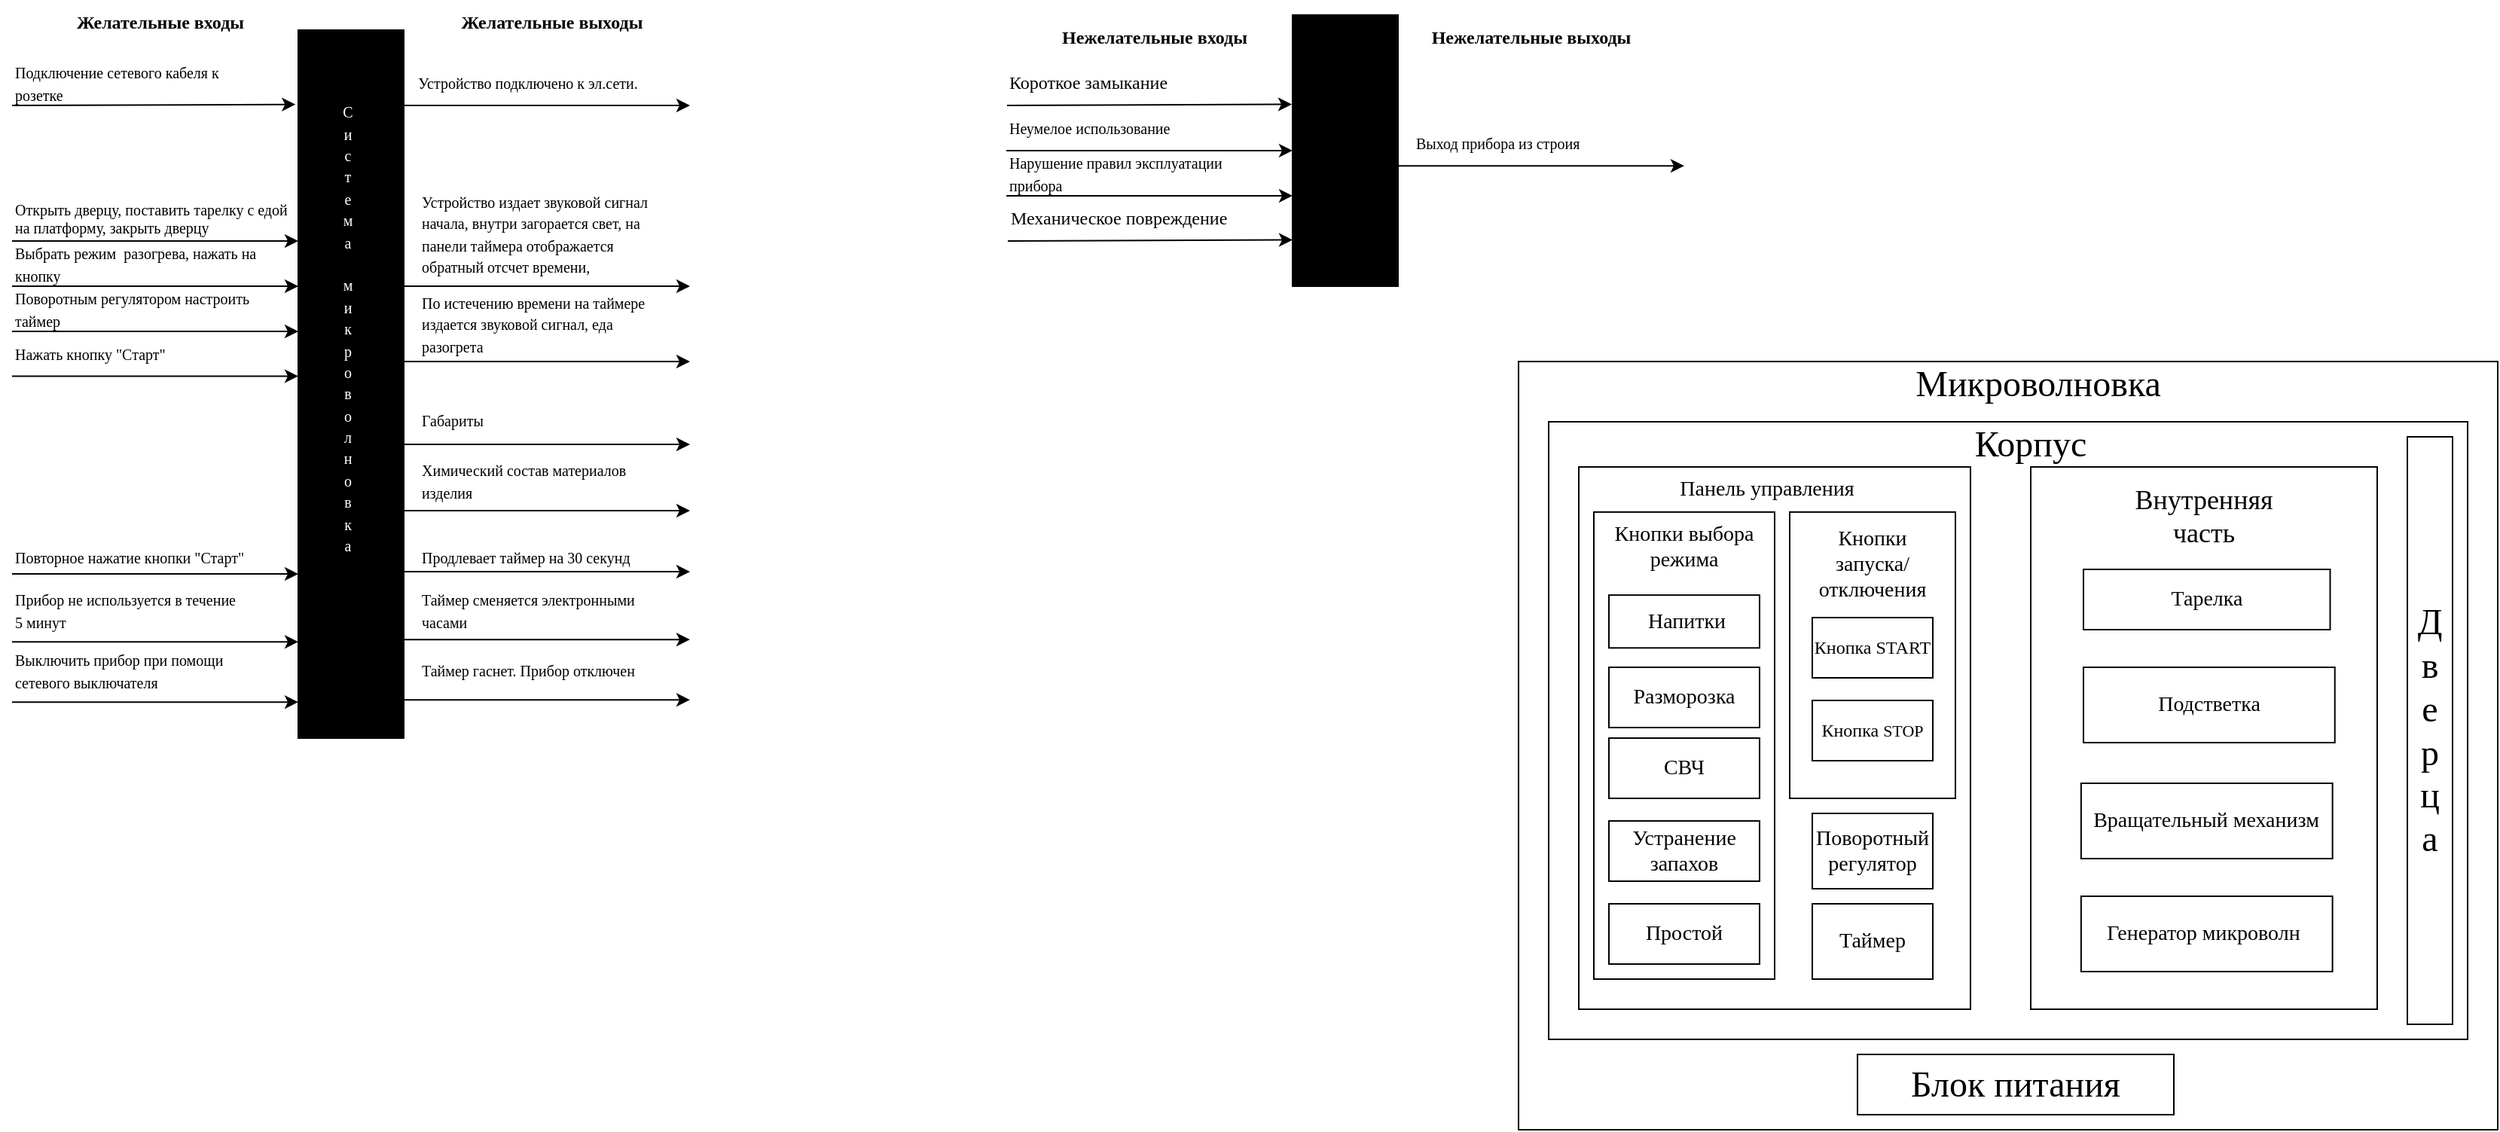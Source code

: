 <mxfile version="20.8.21" type="github">
  <diagram name="Page-1" id="kksrU-J7RmdfJkJG-z9g">
    <mxGraphModel dx="1236" dy="646" grid="1" gridSize="10" guides="1" tooltips="1" connect="1" arrows="1" fold="1" page="1" pageScale="1" pageWidth="827" pageHeight="1169" math="0" shadow="0">
      <root>
        <mxCell id="0" />
        <mxCell id="1" parent="0" />
        <mxCell id="RxlpYsVskv-hnWhugoj_-2" value="" style="rounded=0;whiteSpace=wrap;html=1;fillColor=#000000;" parent="1" vertex="1">
          <mxGeometry x="240" y="310" width="70" height="470" as="geometry" />
        </mxCell>
        <mxCell id="RxlpYsVskv-hnWhugoj_-3" value="&lt;font style=&quot;font-size: 10px;&quot; color=&quot;#ffffff&quot; face=&quot;Times New Roman&quot;&gt;С&lt;br&gt;и&lt;br&gt;с&lt;br&gt;т&lt;br&gt;е&lt;br&gt;м&lt;br&gt;а&lt;br&gt;&lt;br&gt;м&lt;br&gt;и&lt;br&gt;к&lt;br&gt;р&lt;br&gt;о&lt;br&gt;в&lt;br&gt;о&lt;br&gt;л&lt;br&gt;н&lt;br&gt;о&lt;br&gt;в&lt;br&gt;к&lt;br&gt;а&lt;br&gt;&amp;nbsp;&lt;/font&gt;" style="text;html=1;strokeColor=none;fillColor=none;align=center;verticalAlign=middle;whiteSpace=wrap;rounded=0;rotation=0;" parent="1" vertex="1">
          <mxGeometry x="220" y="509.71" width="105.6" height="10.22" as="geometry" />
        </mxCell>
        <mxCell id="RxlpYsVskv-hnWhugoj_-4" value="&lt;font face=&quot;Times New Roman&quot;&gt;&lt;b&gt;Желательные входы&amp;nbsp;&lt;/b&gt;&lt;/font&gt;" style="text;html=1;strokeColor=none;fillColor=none;align=center;verticalAlign=middle;whiteSpace=wrap;rounded=0;" parent="1" vertex="1">
          <mxGeometry x="80" y="290" width="140" height="30" as="geometry" />
        </mxCell>
        <mxCell id="RxlpYsVskv-hnWhugoj_-5" value="&lt;font face=&quot;Times New Roman&quot;&gt;&lt;b&gt;Желательные выходы&amp;nbsp;&lt;/b&gt;&lt;/font&gt;" style="text;html=1;strokeColor=none;fillColor=none;align=center;verticalAlign=middle;whiteSpace=wrap;rounded=0;" parent="1" vertex="1">
          <mxGeometry x="340" y="290" width="140" height="30" as="geometry" />
        </mxCell>
        <mxCell id="RxlpYsVskv-hnWhugoj_-6" value="&lt;font style=&quot;font-size: 10px;&quot;&gt;Подключение сетевого кабеля к&lt;br&gt;розетке&lt;/font&gt;" style="text;html=1;strokeColor=none;fillColor=none;align=left;verticalAlign=middle;whiteSpace=wrap;rounded=0;fontFamily=Times New Roman;" parent="1" vertex="1">
          <mxGeometry x="50" y="330" width="170" height="30" as="geometry" />
        </mxCell>
        <mxCell id="RxlpYsVskv-hnWhugoj_-7" value="" style="endArrow=classic;html=1;rounded=0;fontFamily=Times New Roman;fontSize=10;entryX=-0.026;entryY=0.105;entryDx=0;entryDy=0;entryPerimeter=0;" parent="1" target="RxlpYsVskv-hnWhugoj_-2" edge="1">
          <mxGeometry width="50" height="50" relative="1" as="geometry">
            <mxPoint x="50" y="360" as="sourcePoint" />
            <mxPoint x="190" y="370" as="targetPoint" />
          </mxGeometry>
        </mxCell>
        <mxCell id="RxlpYsVskv-hnWhugoj_-9" value="" style="endArrow=classic;html=1;rounded=0;fontFamily=Times New Roman;fontSize=10;entryX=0;entryY=0.152;entryDx=0;entryDy=0;entryPerimeter=0;" parent="1" edge="1">
          <mxGeometry width="50" height="50" relative="1" as="geometry">
            <mxPoint x="50" y="450" as="sourcePoint" />
            <mxPoint x="240" y="450" as="targetPoint" />
          </mxGeometry>
        </mxCell>
        <mxCell id="RxlpYsVskv-hnWhugoj_-10" value="&lt;font style=&quot;font-size: 10px;&quot;&gt;Устройство подключено к эл.сети.&amp;nbsp;&amp;nbsp;&lt;/font&gt;" style="text;html=1;strokeColor=none;fillColor=none;align=center;verticalAlign=middle;whiteSpace=wrap;rounded=0;fontFamily=Times New Roman;" parent="1" vertex="1">
          <mxGeometry x="310" y="330" width="170" height="30" as="geometry" />
        </mxCell>
        <mxCell id="RxlpYsVskv-hnWhugoj_-11" value="" style="endArrow=classic;html=1;rounded=0;fontFamily=Times New Roman;fontSize=10;entryX=0;entryY=0.152;entryDx=0;entryDy=0;entryPerimeter=0;" parent="1" edge="1">
          <mxGeometry width="50" height="50" relative="1" as="geometry">
            <mxPoint x="310" y="360" as="sourcePoint" />
            <mxPoint x="500" y="360" as="targetPoint" />
          </mxGeometry>
        </mxCell>
        <mxCell id="RxlpYsVskv-hnWhugoj_-14" value="Открыть дверцу, поставить тарелку с едой на платформу, закрыть дверцу&amp;nbsp;" style="text;html=1;strokeColor=none;fillColor=none;align=left;verticalAlign=middle;whiteSpace=wrap;rounded=0;fontSize=10;fontFamily=Times New Roman;" parent="1" vertex="1">
          <mxGeometry x="50" y="420" width="190" height="30" as="geometry" />
        </mxCell>
        <mxCell id="RxlpYsVskv-hnWhugoj_-15" value="&lt;span style=&quot;font-size: 10px;&quot;&gt;Выбрать режим&amp;nbsp; разогрева, нажать на кнопку&amp;nbsp;&lt;/span&gt;" style="text;html=1;strokeColor=none;fillColor=none;align=left;verticalAlign=middle;whiteSpace=wrap;rounded=0;fontFamily=Times New Roman;" parent="1" vertex="1">
          <mxGeometry x="50" y="450" width="170" height="30" as="geometry" />
        </mxCell>
        <mxCell id="RxlpYsVskv-hnWhugoj_-16" value="" style="endArrow=classic;html=1;rounded=0;fontFamily=Times New Roman;fontSize=10;entryX=0;entryY=0.152;entryDx=0;entryDy=0;entryPerimeter=0;" parent="1" edge="1">
          <mxGeometry width="50" height="50" relative="1" as="geometry">
            <mxPoint x="50" y="480" as="sourcePoint" />
            <mxPoint x="240" y="480" as="targetPoint" />
          </mxGeometry>
        </mxCell>
        <mxCell id="RxlpYsVskv-hnWhugoj_-19" value="&lt;span style=&quot;font-size: 10px;&quot;&gt;Поворотным регулятором настроить таймер&lt;/span&gt;" style="text;html=1;strokeColor=none;fillColor=none;align=left;verticalAlign=middle;whiteSpace=wrap;rounded=0;fontFamily=Times New Roman;" parent="1" vertex="1">
          <mxGeometry x="50" y="480" width="170" height="30" as="geometry" />
        </mxCell>
        <mxCell id="RxlpYsVskv-hnWhugoj_-20" value="" style="endArrow=classic;html=1;rounded=0;fontFamily=Times New Roman;fontSize=10;entryX=0;entryY=0.152;entryDx=0;entryDy=0;entryPerimeter=0;" parent="1" edge="1">
          <mxGeometry width="50" height="50" relative="1" as="geometry">
            <mxPoint x="50" y="510" as="sourcePoint" />
            <mxPoint x="240" y="510" as="targetPoint" />
          </mxGeometry>
        </mxCell>
        <mxCell id="RxlpYsVskv-hnWhugoj_-23" value="&lt;span style=&quot;font-size: 10px;&quot;&gt;Нажать кнопку &quot;Старт&quot;&lt;/span&gt;" style="text;html=1;strokeColor=none;fillColor=none;align=left;verticalAlign=middle;whiteSpace=wrap;rounded=0;fontFamily=Times New Roman;" parent="1" vertex="1">
          <mxGeometry x="50" y="509.71" width="170" height="30" as="geometry" />
        </mxCell>
        <mxCell id="RxlpYsVskv-hnWhugoj_-24" value="" style="endArrow=classic;html=1;rounded=0;fontFamily=Times New Roman;fontSize=10;entryX=0;entryY=0.152;entryDx=0;entryDy=0;entryPerimeter=0;" parent="1" edge="1">
          <mxGeometry width="50" height="50" relative="1" as="geometry">
            <mxPoint x="50" y="539.71" as="sourcePoint" />
            <mxPoint x="240" y="539.71" as="targetPoint" />
          </mxGeometry>
        </mxCell>
        <mxCell id="RxlpYsVskv-hnWhugoj_-25" value="&lt;span style=&quot;font-size: 10px;&quot;&gt;Устройство издает звуковой сигнал начала, внутри загорается свет, на панели таймера отображается обратный отсчет времени,&lt;/span&gt;" style="text;html=1;strokeColor=none;fillColor=none;align=left;verticalAlign=middle;whiteSpace=wrap;rounded=0;fontFamily=Times New Roman;" parent="1" vertex="1">
          <mxGeometry x="320" y="430" width="170" height="30" as="geometry" />
        </mxCell>
        <mxCell id="RxlpYsVskv-hnWhugoj_-26" value="" style="endArrow=classic;html=1;rounded=0;fontFamily=Times New Roman;fontSize=10;entryX=0;entryY=0.152;entryDx=0;entryDy=0;entryPerimeter=0;" parent="1" edge="1">
          <mxGeometry width="50" height="50" relative="1" as="geometry">
            <mxPoint x="310" y="480" as="sourcePoint" />
            <mxPoint x="500" y="480" as="targetPoint" />
          </mxGeometry>
        </mxCell>
        <mxCell id="RxlpYsVskv-hnWhugoj_-30" value="&lt;font style=&quot;font-size: 10px;&quot;&gt;По истечению времени на таймере издается звуковой сигнал, еда разогрета&amp;nbsp;&amp;nbsp;&lt;/font&gt;" style="text;html=1;strokeColor=none;fillColor=none;align=left;verticalAlign=middle;whiteSpace=wrap;rounded=0;fontFamily=Times New Roman;" parent="1" vertex="1">
          <mxGeometry x="320" y="489.93" width="170" height="30" as="geometry" />
        </mxCell>
        <mxCell id="RxlpYsVskv-hnWhugoj_-31" value="" style="endArrow=classic;html=1;rounded=0;fontFamily=Times New Roman;fontSize=10;entryX=0;entryY=0.152;entryDx=0;entryDy=0;entryPerimeter=0;" parent="1" edge="1">
          <mxGeometry width="50" height="50" relative="1" as="geometry">
            <mxPoint x="310" y="530" as="sourcePoint" />
            <mxPoint x="500" y="530" as="targetPoint" />
          </mxGeometry>
        </mxCell>
        <mxCell id="RxlpYsVskv-hnWhugoj_-32" value="&lt;font style=&quot;font-size: 10px;&quot;&gt;Габариты&lt;/font&gt;" style="text;html=1;strokeColor=none;fillColor=none;align=left;verticalAlign=middle;whiteSpace=wrap;rounded=0;fontFamily=Times New Roman;" parent="1" vertex="1">
          <mxGeometry x="320" y="554" width="170" height="30" as="geometry" />
        </mxCell>
        <mxCell id="RxlpYsVskv-hnWhugoj_-33" value="" style="endArrow=classic;html=1;rounded=0;fontFamily=Times New Roman;fontSize=10;entryX=0;entryY=0.152;entryDx=0;entryDy=0;entryPerimeter=0;" parent="1" edge="1">
          <mxGeometry width="50" height="50" relative="1" as="geometry">
            <mxPoint x="310" y="585" as="sourcePoint" />
            <mxPoint x="500" y="585" as="targetPoint" />
          </mxGeometry>
        </mxCell>
        <mxCell id="RxlpYsVskv-hnWhugoj_-36" value="&lt;span style=&quot;font-size: 10px;&quot;&gt;Химический состав материалов изделия&lt;/span&gt;" style="text;html=1;strokeColor=none;fillColor=none;align=left;verticalAlign=middle;whiteSpace=wrap;rounded=0;fontFamily=Times New Roman;" parent="1" vertex="1">
          <mxGeometry x="320" y="593.93" width="170" height="30" as="geometry" />
        </mxCell>
        <mxCell id="RxlpYsVskv-hnWhugoj_-37" value="" style="endArrow=classic;html=1;rounded=0;fontFamily=Times New Roman;fontSize=10;entryX=0;entryY=0.152;entryDx=0;entryDy=0;entryPerimeter=0;" parent="1" edge="1">
          <mxGeometry width="50" height="50" relative="1" as="geometry">
            <mxPoint x="310" y="629" as="sourcePoint" />
            <mxPoint x="500" y="629" as="targetPoint" />
          </mxGeometry>
        </mxCell>
        <mxCell id="RxlpYsVskv-hnWhugoj_-38" value="&lt;font style=&quot;font-size: 10px;&quot;&gt;Повторное нажатие кнопки &quot;Старт&quot;&amp;nbsp;&lt;/font&gt;" style="text;html=1;strokeColor=none;fillColor=none;align=left;verticalAlign=middle;whiteSpace=wrap;rounded=0;fontFamily=Times New Roman;" parent="1" vertex="1">
          <mxGeometry x="50" y="644.93" width="170" height="30" as="geometry" />
        </mxCell>
        <mxCell id="RxlpYsVskv-hnWhugoj_-39" value="" style="endArrow=classic;html=1;rounded=0;fontFamily=Times New Roman;fontSize=10;entryX=0;entryY=0.152;entryDx=0;entryDy=0;entryPerimeter=0;" parent="1" edge="1">
          <mxGeometry width="50" height="50" relative="1" as="geometry">
            <mxPoint x="50" y="671" as="sourcePoint" />
            <mxPoint x="240" y="671" as="targetPoint" />
          </mxGeometry>
        </mxCell>
        <mxCell id="RxlpYsVskv-hnWhugoj_-40" value="&lt;font style=&quot;font-size: 10px;&quot;&gt;Продлевает таймер на 30 секунд&lt;/font&gt;" style="text;html=1;strokeColor=none;fillColor=none;align=left;verticalAlign=middle;whiteSpace=wrap;rounded=0;fontFamily=Times New Roman;" parent="1" vertex="1">
          <mxGeometry x="320" y="644.93" width="170" height="30" as="geometry" />
        </mxCell>
        <mxCell id="RxlpYsVskv-hnWhugoj_-41" value="" style="endArrow=classic;html=1;rounded=0;fontFamily=Times New Roman;fontSize=10;entryX=0;entryY=0.152;entryDx=0;entryDy=0;entryPerimeter=0;" parent="1" edge="1">
          <mxGeometry width="50" height="50" relative="1" as="geometry">
            <mxPoint x="310" y="669.55" as="sourcePoint" />
            <mxPoint x="500" y="669.55" as="targetPoint" />
          </mxGeometry>
        </mxCell>
        <mxCell id="RxlpYsVskv-hnWhugoj_-44" value="&lt;font style=&quot;font-size: 10px;&quot;&gt;Прибор не используется в течение&lt;br/&gt;5 минут&lt;/font&gt;" style="text;html=1;strokeColor=none;fillColor=none;align=left;verticalAlign=middle;whiteSpace=wrap;rounded=0;fontFamily=Times New Roman;" parent="1" vertex="1">
          <mxGeometry x="50" y="680" width="170" height="30" as="geometry" />
        </mxCell>
        <mxCell id="RxlpYsVskv-hnWhugoj_-45" value="" style="endArrow=classic;html=1;rounded=0;fontFamily=Times New Roman;fontSize=10;entryX=0;entryY=0.152;entryDx=0;entryDy=0;entryPerimeter=0;" parent="1" edge="1">
          <mxGeometry width="50" height="50" relative="1" as="geometry">
            <mxPoint x="50" y="716.07" as="sourcePoint" />
            <mxPoint x="240" y="716.07" as="targetPoint" />
          </mxGeometry>
        </mxCell>
        <mxCell id="RxlpYsVskv-hnWhugoj_-46" value="&lt;span style=&quot;font-size: 10px;&quot;&gt;Таймер сменяется электронными часами&lt;/span&gt;" style="text;html=1;strokeColor=none;fillColor=none;align=left;verticalAlign=middle;whiteSpace=wrap;rounded=0;fontFamily=Times New Roman;" parent="1" vertex="1">
          <mxGeometry x="320" y="680" width="170" height="30" as="geometry" />
        </mxCell>
        <mxCell id="RxlpYsVskv-hnWhugoj_-51" value="&lt;font style=&quot;font-size: 10px;&quot;&gt;Выключить прибор при помощи&lt;br&gt;сетевого выключателя&lt;/font&gt;" style="text;html=1;strokeColor=none;fillColor=none;align=left;verticalAlign=middle;whiteSpace=wrap;rounded=0;fontFamily=Times New Roman;" parent="1" vertex="1">
          <mxGeometry x="50" y="720" width="170" height="30" as="geometry" />
        </mxCell>
        <mxCell id="RxlpYsVskv-hnWhugoj_-52" value="" style="endArrow=classic;html=1;rounded=0;fontFamily=Times New Roman;fontSize=10;entryX=0;entryY=0.152;entryDx=0;entryDy=0;entryPerimeter=0;" parent="1" edge="1">
          <mxGeometry width="50" height="50" relative="1" as="geometry">
            <mxPoint x="50" y="756.07" as="sourcePoint" />
            <mxPoint x="240" y="756.07" as="targetPoint" />
          </mxGeometry>
        </mxCell>
        <mxCell id="RxlpYsVskv-hnWhugoj_-53" value="" style="endArrow=classic;html=1;rounded=0;fontFamily=Times New Roman;fontSize=10;entryX=0;entryY=0.152;entryDx=0;entryDy=0;entryPerimeter=0;" parent="1" edge="1">
          <mxGeometry width="50" height="50" relative="1" as="geometry">
            <mxPoint x="310" y="714.58" as="sourcePoint" />
            <mxPoint x="500" y="714.58" as="targetPoint" />
          </mxGeometry>
        </mxCell>
        <mxCell id="RxlpYsVskv-hnWhugoj_-54" value="&lt;font style=&quot;font-size: 10px;&quot;&gt;Таймер гаснет. Прибор отключен&lt;/font&gt;" style="text;html=1;strokeColor=none;fillColor=none;align=left;verticalAlign=middle;whiteSpace=wrap;rounded=0;fontFamily=Times New Roman;" parent="1" vertex="1">
          <mxGeometry x="320" y="720" width="170" height="30" as="geometry" />
        </mxCell>
        <mxCell id="RxlpYsVskv-hnWhugoj_-55" value="" style="endArrow=classic;html=1;rounded=0;fontFamily=Times New Roman;fontSize=10;entryX=0;entryY=0.152;entryDx=0;entryDy=0;entryPerimeter=0;" parent="1" edge="1">
          <mxGeometry width="50" height="50" relative="1" as="geometry">
            <mxPoint x="310" y="754.58" as="sourcePoint" />
            <mxPoint x="500" y="754.58" as="targetPoint" />
          </mxGeometry>
        </mxCell>
        <mxCell id="RxlpYsVskv-hnWhugoj_-92" value="" style="rounded=0;whiteSpace=wrap;html=1;fillColor=#000000;" parent="1" vertex="1">
          <mxGeometry x="900" y="300" width="70" height="180" as="geometry" />
        </mxCell>
        <mxCell id="RxlpYsVskv-hnWhugoj_-94" value="&lt;font face=&quot;Times New Roman&quot;&gt;&lt;b&gt;Нежелательные входы&amp;nbsp;&lt;/b&gt;&lt;/font&gt;" style="text;html=1;strokeColor=none;fillColor=none;align=center;verticalAlign=middle;whiteSpace=wrap;rounded=0;" parent="1" vertex="1">
          <mxGeometry x="740" y="300" width="140" height="30" as="geometry" />
        </mxCell>
        <mxCell id="RxlpYsVskv-hnWhugoj_-95" value="&lt;font face=&quot;Times New Roman&quot;&gt;&lt;b&gt;Нежелательные выходы&amp;nbsp;&lt;/b&gt;&lt;/font&gt;" style="text;html=1;strokeColor=none;fillColor=none;align=center;verticalAlign=middle;whiteSpace=wrap;rounded=0;" parent="1" vertex="1">
          <mxGeometry x="990" y="300" width="140" height="30" as="geometry" />
        </mxCell>
        <mxCell id="RxlpYsVskv-hnWhugoj_-96" value="Короткое замыкание" style="text;html=1;strokeColor=none;fillColor=none;align=left;verticalAlign=middle;whiteSpace=wrap;rounded=0;fontFamily=Times New Roman;" parent="1" vertex="1">
          <mxGeometry x="710.49" y="329.96" width="170" height="30" as="geometry" />
        </mxCell>
        <mxCell id="RxlpYsVskv-hnWhugoj_-97" value="" style="endArrow=classic;html=1;rounded=0;fontFamily=Times New Roman;fontSize=10;entryX=-0.014;entryY=0.088;entryDx=0;entryDy=0;entryPerimeter=0;" parent="1" edge="1">
          <mxGeometry width="50" height="50" relative="1" as="geometry">
            <mxPoint x="710.49" y="359.96" as="sourcePoint" />
            <mxPoint x="899.51" y="359.24" as="targetPoint" />
          </mxGeometry>
        </mxCell>
        <mxCell id="RxlpYsVskv-hnWhugoj_-98" value="" style="endArrow=classic;html=1;rounded=0;fontFamily=Times New Roman;fontSize=10;entryX=0;entryY=0.152;entryDx=0;entryDy=0;entryPerimeter=0;" parent="1" edge="1">
          <mxGeometry width="50" height="50" relative="1" as="geometry">
            <mxPoint x="710" y="389.98" as="sourcePoint" />
            <mxPoint x="900" y="389.98" as="targetPoint" />
          </mxGeometry>
        </mxCell>
        <mxCell id="RxlpYsVskv-hnWhugoj_-101" value="Неумелое использование" style="text;html=1;strokeColor=none;fillColor=none;align=left;verticalAlign=middle;whiteSpace=wrap;rounded=0;fontSize=10;fontFamily=Times New Roman;" parent="1" vertex="1">
          <mxGeometry x="710" y="359.98" width="190" height="30" as="geometry" />
        </mxCell>
        <mxCell id="RxlpYsVskv-hnWhugoj_-102" value="&lt;font style=&quot;font-size: 10px;&quot;&gt;Нарушение правил эксплуатации&lt;br&gt;прибора&lt;/font&gt;" style="text;html=1;strokeColor=none;fillColor=none;align=left;verticalAlign=middle;whiteSpace=wrap;rounded=0;fontFamily=Times New Roman;" parent="1" vertex="1">
          <mxGeometry x="710" y="389.98" width="170" height="30" as="geometry" />
        </mxCell>
        <mxCell id="RxlpYsVskv-hnWhugoj_-103" value="" style="endArrow=classic;html=1;rounded=0;fontFamily=Times New Roman;fontSize=10;entryX=0;entryY=0.152;entryDx=0;entryDy=0;entryPerimeter=0;" parent="1" edge="1">
          <mxGeometry width="50" height="50" relative="1" as="geometry">
            <mxPoint x="710" y="419.98" as="sourcePoint" />
            <mxPoint x="900" y="419.98" as="targetPoint" />
          </mxGeometry>
        </mxCell>
        <mxCell id="RxlpYsVskv-hnWhugoj_-109" value="" style="endArrow=classic;html=1;rounded=0;fontFamily=Times New Roman;fontSize=10;entryX=0;entryY=0.152;entryDx=0;entryDy=0;entryPerimeter=0;" parent="1" edge="1">
          <mxGeometry width="50" height="50" relative="1" as="geometry">
            <mxPoint x="970" y="400.07" as="sourcePoint" />
            <mxPoint x="1160" y="400.07" as="targetPoint" />
          </mxGeometry>
        </mxCell>
        <mxCell id="RxlpYsVskv-hnWhugoj_-128" value="Механическое повреждение" style="text;html=1;strokeColor=none;fillColor=none;align=left;verticalAlign=middle;whiteSpace=wrap;rounded=0;fontFamily=Times New Roman;" parent="1" vertex="1">
          <mxGeometry x="710.98" y="419.98" width="170" height="30" as="geometry" />
        </mxCell>
        <mxCell id="RxlpYsVskv-hnWhugoj_-129" value="" style="endArrow=classic;html=1;rounded=0;fontFamily=Times New Roman;fontSize=10;entryX=-0.014;entryY=0.088;entryDx=0;entryDy=0;entryPerimeter=0;" parent="1" edge="1">
          <mxGeometry width="50" height="50" relative="1" as="geometry">
            <mxPoint x="710.98" y="449.98" as="sourcePoint" />
            <mxPoint x="900" y="449.26" as="targetPoint" />
          </mxGeometry>
        </mxCell>
        <mxCell id="RxlpYsVskv-hnWhugoj_-130" value="&lt;span style=&quot;font-size: 10px;&quot;&gt;Выход прибора из строия&lt;/span&gt;" style="text;html=1;strokeColor=none;fillColor=none;align=left;verticalAlign=middle;whiteSpace=wrap;rounded=0;fontFamily=Times New Roman;" parent="1" vertex="1">
          <mxGeometry x="980" y="370" width="170" height="30" as="geometry" />
        </mxCell>
        <mxCell id="RxlpYsVskv-hnWhugoj_-132" value="" style="rounded=0;whiteSpace=wrap;html=1;labelBackgroundColor=#ffffff;fontFamily=Times New Roman;fontSize=10;fontColor=#ffffff;fillColor=none;" parent="1" vertex="1">
          <mxGeometry x="1050" y="530" width="650" height="510" as="geometry" />
        </mxCell>
        <mxCell id="RxlpYsVskv-hnWhugoj_-135" value="&lt;font style=&quot;&quot; color=&quot;#000000&quot;&gt;&lt;font style=&quot;font-size: 24px;&quot;&gt;Микроволновка&lt;/font&gt;&lt;br&gt;&lt;/font&gt;" style="text;html=1;strokeColor=none;fillColor=none;align=center;verticalAlign=middle;whiteSpace=wrap;rounded=0;fontSize=10;fontFamily=Times New Roman;fontColor=#ffffff;" parent="1" vertex="1">
          <mxGeometry x="1365" y="530" width="60" height="30" as="geometry" />
        </mxCell>
        <mxCell id="RxlpYsVskv-hnWhugoj_-136" value="" style="rounded=0;whiteSpace=wrap;html=1;labelBackgroundColor=#ffffff;fontFamily=Times New Roman;fontSize=24;fontColor=#000000;fillColor=none;" parent="1" vertex="1">
          <mxGeometry x="1070" y="570" width="610" height="410" as="geometry" />
        </mxCell>
        <mxCell id="RxlpYsVskv-hnWhugoj_-137" value="Блок питания" style="rounded=0;whiteSpace=wrap;html=1;labelBackgroundColor=#ffffff;fontFamily=Times New Roman;fontSize=24;fontColor=#000000;fillColor=none;" parent="1" vertex="1">
          <mxGeometry x="1275" y="990" width="210" height="40" as="geometry" />
        </mxCell>
        <mxCell id="RxlpYsVskv-hnWhugoj_-138" value="Корпус" style="text;html=1;strokeColor=none;fillColor=none;align=center;verticalAlign=middle;whiteSpace=wrap;rounded=0;fontSize=24;fontFamily=Times New Roman;fontColor=#000000;" parent="1" vertex="1">
          <mxGeometry x="1360" y="570" width="60" height="30" as="geometry" />
        </mxCell>
        <mxCell id="RxlpYsVskv-hnWhugoj_-139" value="Д&lt;br&gt;в&lt;br&gt;е&lt;br&gt;р&lt;br&gt;ц&lt;br&gt;а" style="rounded=0;whiteSpace=wrap;html=1;labelBackgroundColor=#ffffff;fontFamily=Times New Roman;fontSize=24;fontColor=#000000;fillColor=none;" parent="1" vertex="1">
          <mxGeometry x="1640" y="580" width="30" height="390" as="geometry" />
        </mxCell>
        <mxCell id="RxlpYsVskv-hnWhugoj_-141" value="" style="rounded=0;whiteSpace=wrap;html=1;labelBackgroundColor=#ffffff;fontFamily=Times New Roman;fontSize=24;fontColor=#000000;fillColor=none;" parent="1" vertex="1">
          <mxGeometry x="1090" y="600" width="260" height="360" as="geometry" />
        </mxCell>
        <mxCell id="RxlpYsVskv-hnWhugoj_-142" value="&lt;font style=&quot;font-size: 14px;&quot;&gt;Панель управления&lt;/font&gt;" style="text;html=1;strokeColor=none;fillColor=none;align=center;verticalAlign=middle;whiteSpace=wrap;rounded=0;fontSize=24;fontFamily=Times New Roman;fontColor=#000000;" parent="1" vertex="1">
          <mxGeometry x="1140" y="597.86" width="150" height="26.07" as="geometry" />
        </mxCell>
        <mxCell id="RxlpYsVskv-hnWhugoj_-143" value="" style="rounded=0;whiteSpace=wrap;html=1;labelBackgroundColor=#ffffff;fontFamily=Times New Roman;fontSize=11;fontColor=#000000;fillColor=none;" parent="1" vertex="1">
          <mxGeometry x="1100" y="629.93" width="120" height="310.07" as="geometry" />
        </mxCell>
        <mxCell id="RxlpYsVskv-hnWhugoj_-144" value="&lt;font style=&quot;font-size: 14px;&quot;&gt;Кнопки выбора режима&lt;/font&gt;" style="text;html=1;strokeColor=none;fillColor=none;align=center;verticalAlign=middle;whiteSpace=wrap;rounded=0;fontSize=11;fontFamily=Times New Roman;fontColor=#000000;" parent="1" vertex="1">
          <mxGeometry x="1105" y="638" width="110" height="30" as="geometry" />
        </mxCell>
        <mxCell id="RxlpYsVskv-hnWhugoj_-145" value="" style="rounded=0;whiteSpace=wrap;html=1;labelBackgroundColor=#ffffff;fontFamily=Times New Roman;fontSize=11;fontColor=#000000;fillColor=none;" parent="1" vertex="1">
          <mxGeometry x="1230" y="629.93" width="110" height="190.07" as="geometry" />
        </mxCell>
        <mxCell id="RxlpYsVskv-hnWhugoj_-146" value="&lt;font style=&quot;font-size: 14px;&quot;&gt;Кнопки запуска/отключения&lt;/font&gt;" style="text;html=1;strokeColor=none;fillColor=none;align=center;verticalAlign=middle;whiteSpace=wrap;rounded=0;fontSize=11;fontFamily=Times New Roman;fontColor=#000000;" parent="1" vertex="1">
          <mxGeometry x="1255" y="650" width="60" height="30" as="geometry" />
        </mxCell>
        <mxCell id="RxlpYsVskv-hnWhugoj_-147" value="&lt;font style=&quot;font-size: 12px;&quot;&gt;Кнопка START&lt;/font&gt;" style="rounded=0;whiteSpace=wrap;html=1;labelBackgroundColor=#ffffff;fontFamily=Times New Roman;fontSize=11;fontColor=#000000;fillColor=none;" parent="1" vertex="1">
          <mxGeometry x="1245" y="700" width="80" height="40" as="geometry" />
        </mxCell>
        <mxCell id="RxlpYsVskv-hnWhugoj_-150" value="&lt;font style=&quot;font-size: 14px;&quot;&gt;Поворотный регулятор&lt;/font&gt;" style="rounded=0;whiteSpace=wrap;html=1;labelBackgroundColor=#ffffff;fontFamily=Times New Roman;fontSize=11;fontColor=#000000;fillColor=none;" parent="1" vertex="1">
          <mxGeometry x="1245" y="830" width="80" height="50" as="geometry" />
        </mxCell>
        <mxCell id="RxlpYsVskv-hnWhugoj_-151" value="&lt;font style=&quot;font-size: 14px;&quot;&gt;Таймер&lt;/font&gt;" style="rounded=0;whiteSpace=wrap;html=1;labelBackgroundColor=#ffffff;fontFamily=Times New Roman;fontSize=11;fontColor=#000000;fillColor=none;" parent="1" vertex="1">
          <mxGeometry x="1245" y="890" width="80" height="50" as="geometry" />
        </mxCell>
        <mxCell id="RxlpYsVskv-hnWhugoj_-152" value="&lt;font style=&quot;font-size: 14px;&quot;&gt;&amp;nbsp;Напитки&lt;/font&gt;" style="rounded=0;whiteSpace=wrap;html=1;labelBackgroundColor=#ffffff;fontFamily=Times New Roman;fontSize=11;fontColor=#000000;fillColor=none;" parent="1" vertex="1">
          <mxGeometry x="1110" y="685.07" width="100" height="35.07" as="geometry" />
        </mxCell>
        <mxCell id="RxlpYsVskv-hnWhugoj_-153" value="&lt;font style=&quot;font-size: 14px;&quot;&gt;Разморозка&lt;/font&gt;" style="rounded=0;whiteSpace=wrap;html=1;labelBackgroundColor=#ffffff;fontFamily=Times New Roman;fontSize=11;fontColor=#000000;fillColor=none;" parent="1" vertex="1">
          <mxGeometry x="1110" y="733" width="100" height="40" as="geometry" />
        </mxCell>
        <mxCell id="RxlpYsVskv-hnWhugoj_-154" value="&lt;font style=&quot;font-size: 14px;&quot;&gt;СВЧ&lt;/font&gt;" style="rounded=0;whiteSpace=wrap;html=1;labelBackgroundColor=#ffffff;fontFamily=Times New Roman;fontSize=11;fontColor=#000000;fillColor=none;" parent="1" vertex="1">
          <mxGeometry x="1110" y="780" width="100" height="40" as="geometry" />
        </mxCell>
        <mxCell id="RxlpYsVskv-hnWhugoj_-155" value="&lt;font style=&quot;font-size: 14px;&quot;&gt;Устранение запахов&lt;/font&gt;" style="rounded=0;whiteSpace=wrap;html=1;labelBackgroundColor=#ffffff;fontFamily=Times New Roman;fontSize=11;fontColor=#000000;fillColor=none;" parent="1" vertex="1">
          <mxGeometry x="1110" y="835" width="100" height="40" as="geometry" />
        </mxCell>
        <mxCell id="RxlpYsVskv-hnWhugoj_-156" value="&lt;font style=&quot;font-size: 14px;&quot;&gt;Простой&lt;/font&gt;" style="rounded=0;whiteSpace=wrap;html=1;labelBackgroundColor=#ffffff;fontFamily=Times New Roman;fontSize=11;fontColor=#000000;fillColor=none;" parent="1" vertex="1">
          <mxGeometry x="1110" y="890" width="100" height="40" as="geometry" />
        </mxCell>
        <mxCell id="RxlpYsVskv-hnWhugoj_-158" value="" style="rounded=0;whiteSpace=wrap;html=1;labelBackgroundColor=#ffffff;fontFamily=Times New Roman;fontSize=11;fontColor=#000000;fillColor=none;" parent="1" vertex="1">
          <mxGeometry x="1390" y="600" width="230" height="360" as="geometry" />
        </mxCell>
        <mxCell id="RxlpYsVskv-hnWhugoj_-160" value="&lt;font style=&quot;font-size: 18px;&quot;&gt;Внутренняя часть&lt;/font&gt;" style="text;html=1;strokeColor=none;fillColor=none;align=center;verticalAlign=middle;whiteSpace=wrap;rounded=0;fontSize=11;fontFamily=Times New Roman;fontColor=#000000;" parent="1" vertex="1">
          <mxGeometry x="1436.25" y="615.07" width="137.5" height="34.93" as="geometry" />
        </mxCell>
        <mxCell id="RxlpYsVskv-hnWhugoj_-161" value="&lt;font style=&quot;font-size: 14px;&quot;&gt;Подстветка&lt;/font&gt;" style="rounded=0;whiteSpace=wrap;html=1;labelBackgroundColor=#ffffff;fontFamily=Times New Roman;fontSize=11;fontColor=#000000;fillColor=none;" parent="1" vertex="1">
          <mxGeometry x="1425" y="733" width="166.87" height="50" as="geometry" />
        </mxCell>
        <mxCell id="RxlpYsVskv-hnWhugoj_-162" value="&lt;font style=&quot;font-size: 14px;&quot;&gt;Вращательный механизм&lt;/font&gt;" style="rounded=0;whiteSpace=wrap;html=1;labelBackgroundColor=#ffffff;fontFamily=Times New Roman;fontSize=11;fontColor=#000000;fillColor=none;" parent="1" vertex="1">
          <mxGeometry x="1423.44" y="810" width="166.88" height="50" as="geometry" />
        </mxCell>
        <mxCell id="RxlpYsVskv-hnWhugoj_-163" value="&lt;font style=&quot;font-size: 14px;&quot;&gt;Тарелка&lt;/font&gt;" style="rounded=0;whiteSpace=wrap;html=1;labelBackgroundColor=#ffffff;fontFamily=Times New Roman;fontSize=11;fontColor=#000000;fillColor=none;" parent="1" vertex="1">
          <mxGeometry x="1425" y="668" width="163.75" height="40" as="geometry" />
        </mxCell>
        <mxCell id="kwwRMT1KxbcjGRXfhp4a-2" value="&lt;font style=&quot;font-size: 12px;&quot;&gt;Кнопка&amp;nbsp;&lt;/font&gt;STOP" style="rounded=0;whiteSpace=wrap;html=1;labelBackgroundColor=#ffffff;fontFamily=Times New Roman;fontSize=11;fontColor=#000000;fillColor=none;" vertex="1" parent="1">
          <mxGeometry x="1245" y="755" width="80" height="40" as="geometry" />
        </mxCell>
        <mxCell id="kwwRMT1KxbcjGRXfhp4a-10" value="&lt;font style=&quot;font-size: 14px;&quot;&gt;Генератор микроволн&amp;nbsp;&lt;/font&gt;" style="rounded=0;whiteSpace=wrap;html=1;labelBackgroundColor=#ffffff;fontFamily=Times New Roman;fontSize=11;fontColor=#000000;fillColor=none;" vertex="1" parent="1">
          <mxGeometry x="1423.44" y="885" width="166.87" height="50" as="geometry" />
        </mxCell>
      </root>
    </mxGraphModel>
  </diagram>
</mxfile>
